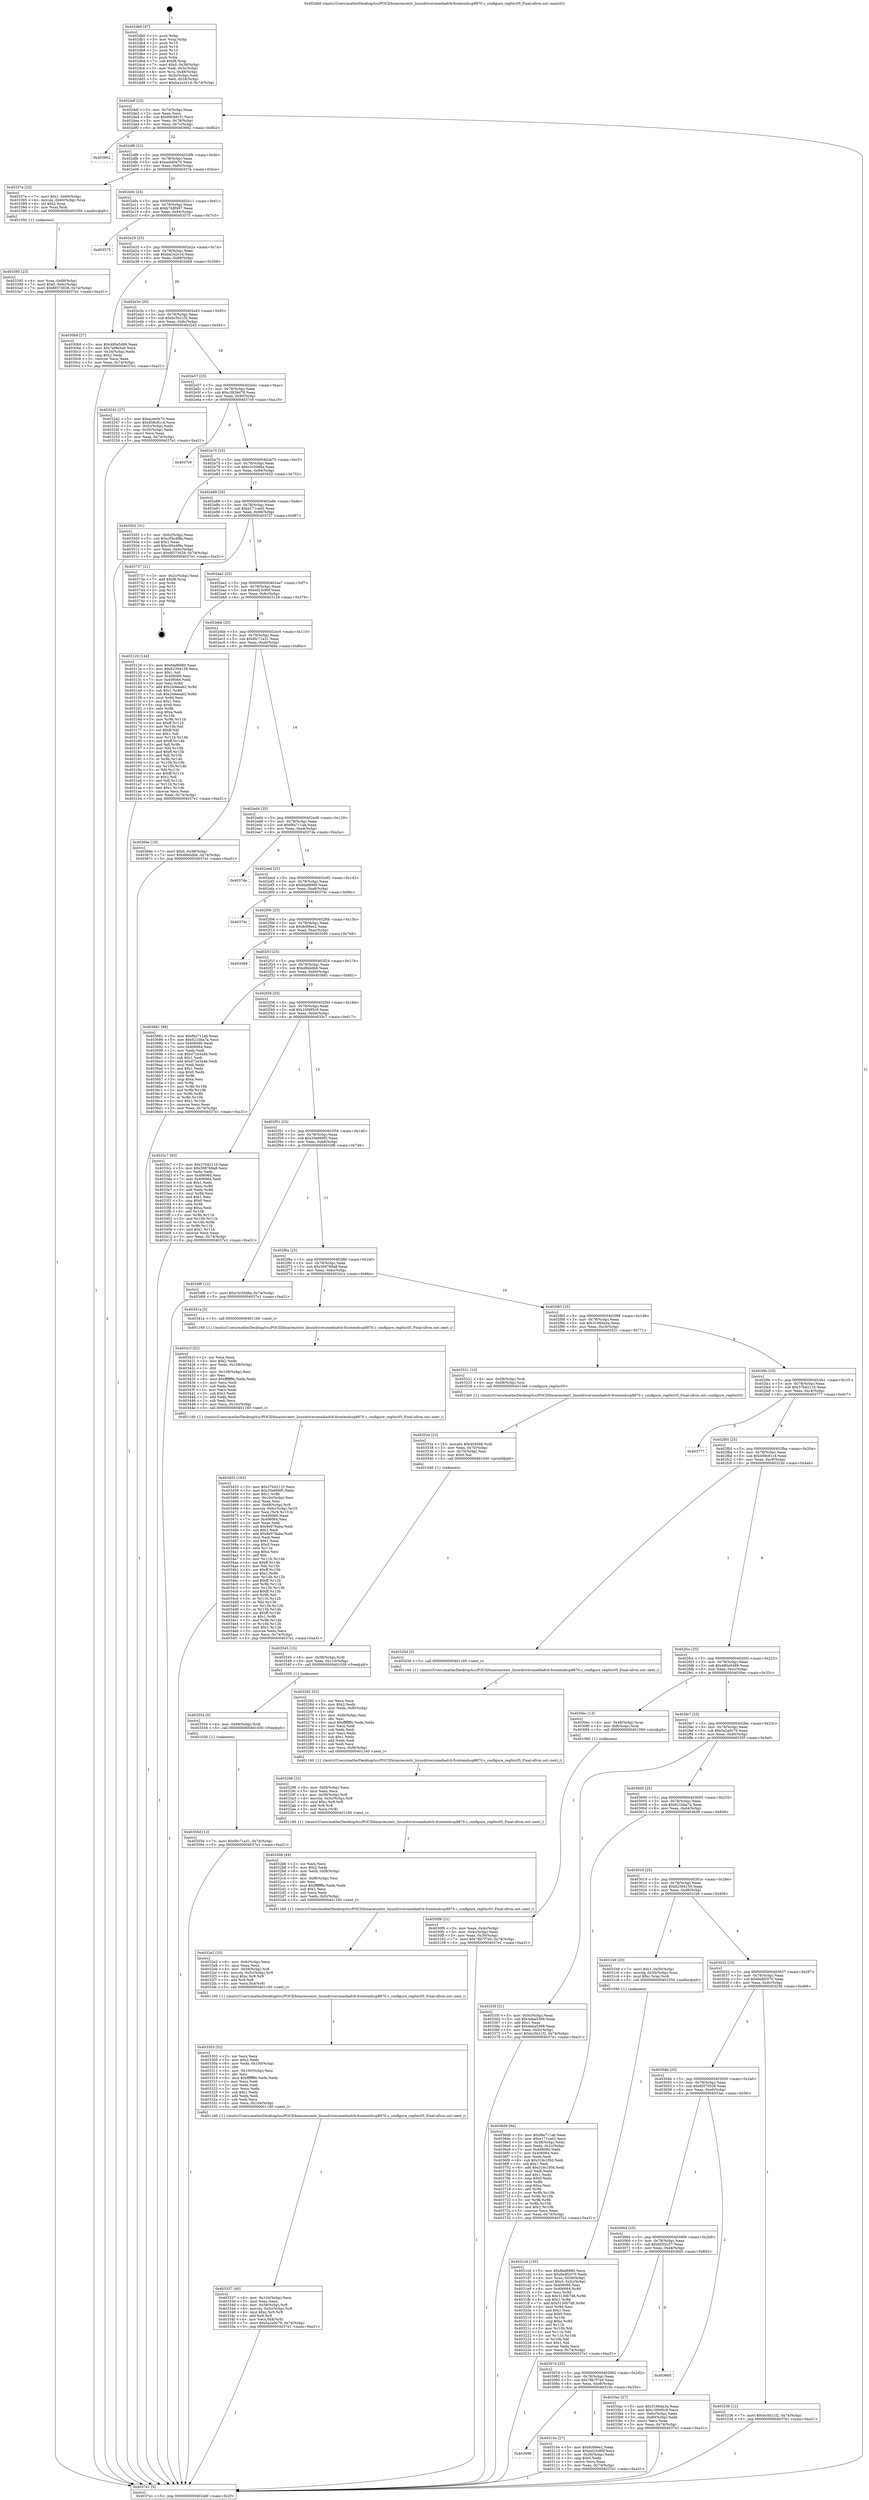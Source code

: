 digraph "0x402db0" {
  label = "0x402db0 (/mnt/c/Users/mathe/Desktop/tcc/POCII/binaries/extr_linuxdriversmediadvb-frontendssp8870.c_configure_reg0xc05_Final-ollvm.out::main(0))"
  labelloc = "t"
  node[shape=record]

  Entry [label="",width=0.3,height=0.3,shape=circle,fillcolor=black,style=filled]
  "0x402ddf" [label="{
     0x402ddf [23]\l
     | [instrs]\l
     &nbsp;&nbsp;0x402ddf \<+3\>: mov -0x74(%rbp),%eax\l
     &nbsp;&nbsp;0x402de2 \<+2\>: mov %eax,%ecx\l
     &nbsp;&nbsp;0x402de4 \<+6\>: sub $0x860481f1,%ecx\l
     &nbsp;&nbsp;0x402dea \<+3\>: mov %eax,-0x78(%rbp)\l
     &nbsp;&nbsp;0x402ded \<+3\>: mov %ecx,-0x7c(%rbp)\l
     &nbsp;&nbsp;0x402df0 \<+6\>: je 0000000000403662 \<main+0x8b2\>\l
  }"]
  "0x403662" [label="{
     0x403662\l
  }", style=dashed]
  "0x402df6" [label="{
     0x402df6 [22]\l
     | [instrs]\l
     &nbsp;&nbsp;0x402df6 \<+5\>: jmp 0000000000402dfb \<main+0x4b\>\l
     &nbsp;&nbsp;0x402dfb \<+3\>: mov -0x78(%rbp),%eax\l
     &nbsp;&nbsp;0x402dfe \<+5\>: sub $0xacee0e70,%eax\l
     &nbsp;&nbsp;0x402e03 \<+3\>: mov %eax,-0x80(%rbp)\l
     &nbsp;&nbsp;0x402e06 \<+6\>: je 000000000040337e \<main+0x5ce\>\l
  }"]
  Exit [label="",width=0.3,height=0.3,shape=circle,fillcolor=black,style=filled,peripheries=2]
  "0x40337e" [label="{
     0x40337e [23]\l
     | [instrs]\l
     &nbsp;&nbsp;0x40337e \<+7\>: movl $0x1,-0x60(%rbp)\l
     &nbsp;&nbsp;0x403385 \<+4\>: movslq -0x60(%rbp),%rax\l
     &nbsp;&nbsp;0x403389 \<+4\>: shl $0x2,%rax\l
     &nbsp;&nbsp;0x40338d \<+3\>: mov %rax,%rdi\l
     &nbsp;&nbsp;0x403390 \<+5\>: call 0000000000401050 \<malloc@plt\>\l
     | [calls]\l
     &nbsp;&nbsp;0x401050 \{1\} (unknown)\l
  }"]
  "0x402e0c" [label="{
     0x402e0c [25]\l
     | [instrs]\l
     &nbsp;&nbsp;0x402e0c \<+5\>: jmp 0000000000402e11 \<main+0x61\>\l
     &nbsp;&nbsp;0x402e11 \<+3\>: mov -0x78(%rbp),%eax\l
     &nbsp;&nbsp;0x402e14 \<+5\>: sub $0xb748f497,%eax\l
     &nbsp;&nbsp;0x402e19 \<+6\>: mov %eax,-0x84(%rbp)\l
     &nbsp;&nbsp;0x402e1f \<+6\>: je 0000000000403575 \<main+0x7c5\>\l
  }"]
  "0x40355d" [label="{
     0x40355d [12]\l
     | [instrs]\l
     &nbsp;&nbsp;0x40355d \<+7\>: movl $0xf0c71a31,-0x74(%rbp)\l
     &nbsp;&nbsp;0x403564 \<+5\>: jmp 00000000004037e1 \<main+0xa31\>\l
  }"]
  "0x403575" [label="{
     0x403575\l
  }", style=dashed]
  "0x402e25" [label="{
     0x402e25 [25]\l
     | [instrs]\l
     &nbsp;&nbsp;0x402e25 \<+5\>: jmp 0000000000402e2a \<main+0x7a\>\l
     &nbsp;&nbsp;0x402e2a \<+3\>: mov -0x78(%rbp),%eax\l
     &nbsp;&nbsp;0x402e2d \<+5\>: sub $0xba1e2e1d,%eax\l
     &nbsp;&nbsp;0x402e32 \<+6\>: mov %eax,-0x88(%rbp)\l
     &nbsp;&nbsp;0x402e38 \<+6\>: je 00000000004030b9 \<main+0x309\>\l
  }"]
  "0x403554" [label="{
     0x403554 [9]\l
     | [instrs]\l
     &nbsp;&nbsp;0x403554 \<+4\>: mov -0x68(%rbp),%rdi\l
     &nbsp;&nbsp;0x403558 \<+5\>: call 0000000000401030 \<free@plt\>\l
     | [calls]\l
     &nbsp;&nbsp;0x401030 \{1\} (unknown)\l
  }"]
  "0x4030b9" [label="{
     0x4030b9 [27]\l
     | [instrs]\l
     &nbsp;&nbsp;0x4030b9 \<+5\>: mov $0x480a5489,%eax\l
     &nbsp;&nbsp;0x4030be \<+5\>: mov $0x7af9e5a0,%ecx\l
     &nbsp;&nbsp;0x4030c3 \<+3\>: mov -0x34(%rbp),%edx\l
     &nbsp;&nbsp;0x4030c6 \<+3\>: cmp $0x2,%edx\l
     &nbsp;&nbsp;0x4030c9 \<+3\>: cmovne %ecx,%eax\l
     &nbsp;&nbsp;0x4030cc \<+3\>: mov %eax,-0x74(%rbp)\l
     &nbsp;&nbsp;0x4030cf \<+5\>: jmp 00000000004037e1 \<main+0xa31\>\l
  }"]
  "0x402e3e" [label="{
     0x402e3e [25]\l
     | [instrs]\l
     &nbsp;&nbsp;0x402e3e \<+5\>: jmp 0000000000402e43 \<main+0x93\>\l
     &nbsp;&nbsp;0x402e43 \<+3\>: mov -0x78(%rbp),%eax\l
     &nbsp;&nbsp;0x402e46 \<+5\>: sub $0xbc5b21f2,%eax\l
     &nbsp;&nbsp;0x402e4b \<+6\>: mov %eax,-0x8c(%rbp)\l
     &nbsp;&nbsp;0x402e51 \<+6\>: je 0000000000403242 \<main+0x492\>\l
  }"]
  "0x4037e1" [label="{
     0x4037e1 [5]\l
     | [instrs]\l
     &nbsp;&nbsp;0x4037e1 \<+5\>: jmp 0000000000402ddf \<main+0x2f\>\l
  }"]
  "0x402db0" [label="{
     0x402db0 [47]\l
     | [instrs]\l
     &nbsp;&nbsp;0x402db0 \<+1\>: push %rbp\l
     &nbsp;&nbsp;0x402db1 \<+3\>: mov %rsp,%rbp\l
     &nbsp;&nbsp;0x402db4 \<+2\>: push %r15\l
     &nbsp;&nbsp;0x402db6 \<+2\>: push %r14\l
     &nbsp;&nbsp;0x402db8 \<+2\>: push %r13\l
     &nbsp;&nbsp;0x402dba \<+2\>: push %r12\l
     &nbsp;&nbsp;0x402dbc \<+1\>: push %rbx\l
     &nbsp;&nbsp;0x402dbd \<+7\>: sub $0xf8,%rsp\l
     &nbsp;&nbsp;0x402dc4 \<+7\>: movl $0x0,-0x38(%rbp)\l
     &nbsp;&nbsp;0x402dcb \<+3\>: mov %edi,-0x3c(%rbp)\l
     &nbsp;&nbsp;0x402dce \<+4\>: mov %rsi,-0x48(%rbp)\l
     &nbsp;&nbsp;0x402dd2 \<+3\>: mov -0x3c(%rbp),%edi\l
     &nbsp;&nbsp;0x402dd5 \<+3\>: mov %edi,-0x34(%rbp)\l
     &nbsp;&nbsp;0x402dd8 \<+7\>: movl $0xba1e2e1d,-0x74(%rbp)\l
  }"]
  "0x403545" [label="{
     0x403545 [15]\l
     | [instrs]\l
     &nbsp;&nbsp;0x403545 \<+4\>: mov -0x58(%rbp),%rdi\l
     &nbsp;&nbsp;0x403549 \<+6\>: mov %eax,-0x110(%rbp)\l
     &nbsp;&nbsp;0x40354f \<+5\>: call 0000000000401030 \<free@plt\>\l
     | [calls]\l
     &nbsp;&nbsp;0x401030 \{1\} (unknown)\l
  }"]
  "0x403242" [label="{
     0x403242 [27]\l
     | [instrs]\l
     &nbsp;&nbsp;0x403242 \<+5\>: mov $0xacee0e70,%eax\l
     &nbsp;&nbsp;0x403247 \<+5\>: mov $0x458c81c4,%ecx\l
     &nbsp;&nbsp;0x40324c \<+3\>: mov -0x5c(%rbp),%edx\l
     &nbsp;&nbsp;0x40324f \<+3\>: cmp -0x50(%rbp),%edx\l
     &nbsp;&nbsp;0x403252 \<+3\>: cmovl %ecx,%eax\l
     &nbsp;&nbsp;0x403255 \<+3\>: mov %eax,-0x74(%rbp)\l
     &nbsp;&nbsp;0x403258 \<+5\>: jmp 00000000004037e1 \<main+0xa31\>\l
  }"]
  "0x402e57" [label="{
     0x402e57 [25]\l
     | [instrs]\l
     &nbsp;&nbsp;0x402e57 \<+5\>: jmp 0000000000402e5c \<main+0xac\>\l
     &nbsp;&nbsp;0x402e5c \<+3\>: mov -0x78(%rbp),%eax\l
     &nbsp;&nbsp;0x402e5f \<+5\>: sub $0xc383bd78,%eax\l
     &nbsp;&nbsp;0x402e64 \<+6\>: mov %eax,-0x90(%rbp)\l
     &nbsp;&nbsp;0x402e6a \<+6\>: je 00000000004037c9 \<main+0xa19\>\l
  }"]
  "0x40352e" [label="{
     0x40352e [23]\l
     | [instrs]\l
     &nbsp;&nbsp;0x40352e \<+10\>: movabs $0x4040b6,%rdi\l
     &nbsp;&nbsp;0x403538 \<+3\>: mov %eax,-0x70(%rbp)\l
     &nbsp;&nbsp;0x40353b \<+3\>: mov -0x70(%rbp),%esi\l
     &nbsp;&nbsp;0x40353e \<+2\>: mov $0x0,%al\l
     &nbsp;&nbsp;0x403540 \<+5\>: call 0000000000401040 \<printf@plt\>\l
     | [calls]\l
     &nbsp;&nbsp;0x401040 \{1\} (unknown)\l
  }"]
  "0x4037c9" [label="{
     0x4037c9\l
  }", style=dashed]
  "0x402e70" [label="{
     0x402e70 [25]\l
     | [instrs]\l
     &nbsp;&nbsp;0x402e70 \<+5\>: jmp 0000000000402e75 \<main+0xc5\>\l
     &nbsp;&nbsp;0x402e75 \<+3\>: mov -0x78(%rbp),%eax\l
     &nbsp;&nbsp;0x402e78 \<+5\>: sub $0xc3c50d8a,%eax\l
     &nbsp;&nbsp;0x402e7d \<+6\>: mov %eax,-0x94(%rbp)\l
     &nbsp;&nbsp;0x402e83 \<+6\>: je 0000000000403502 \<main+0x752\>\l
  }"]
  "0x403453" [label="{
     0x403453 [163]\l
     | [instrs]\l
     &nbsp;&nbsp;0x403453 \<+5\>: mov $0x37b42110,%ecx\l
     &nbsp;&nbsp;0x403458 \<+5\>: mov $0x20e866f5,%edx\l
     &nbsp;&nbsp;0x40345d \<+3\>: mov $0x1,%r8b\l
     &nbsp;&nbsp;0x403460 \<+6\>: mov -0x10c(%rbp),%esi\l
     &nbsp;&nbsp;0x403466 \<+3\>: imul %eax,%esi\l
     &nbsp;&nbsp;0x403469 \<+4\>: mov -0x68(%rbp),%r9\l
     &nbsp;&nbsp;0x40346d \<+4\>: movslq -0x6c(%rbp),%r10\l
     &nbsp;&nbsp;0x403471 \<+4\>: mov %esi,(%r9,%r10,4)\l
     &nbsp;&nbsp;0x403475 \<+7\>: mov 0x406060,%eax\l
     &nbsp;&nbsp;0x40347c \<+7\>: mov 0x406064,%esi\l
     &nbsp;&nbsp;0x403483 \<+2\>: mov %eax,%edi\l
     &nbsp;&nbsp;0x403485 \<+6\>: sub $0x8e978aba,%edi\l
     &nbsp;&nbsp;0x40348b \<+3\>: sub $0x1,%edi\l
     &nbsp;&nbsp;0x40348e \<+6\>: add $0x8e978aba,%edi\l
     &nbsp;&nbsp;0x403494 \<+3\>: imul %edi,%eax\l
     &nbsp;&nbsp;0x403497 \<+3\>: and $0x1,%eax\l
     &nbsp;&nbsp;0x40349a \<+3\>: cmp $0x0,%eax\l
     &nbsp;&nbsp;0x40349d \<+4\>: sete %r11b\l
     &nbsp;&nbsp;0x4034a1 \<+3\>: cmp $0xa,%esi\l
     &nbsp;&nbsp;0x4034a4 \<+3\>: setl %bl\l
     &nbsp;&nbsp;0x4034a7 \<+3\>: mov %r11b,%r14b\l
     &nbsp;&nbsp;0x4034aa \<+4\>: xor $0xff,%r14b\l
     &nbsp;&nbsp;0x4034ae \<+3\>: mov %bl,%r15b\l
     &nbsp;&nbsp;0x4034b1 \<+4\>: xor $0xff,%r15b\l
     &nbsp;&nbsp;0x4034b5 \<+4\>: xor $0x1,%r8b\l
     &nbsp;&nbsp;0x4034b9 \<+3\>: mov %r14b,%r12b\l
     &nbsp;&nbsp;0x4034bc \<+4\>: and $0xff,%r12b\l
     &nbsp;&nbsp;0x4034c0 \<+3\>: and %r8b,%r11b\l
     &nbsp;&nbsp;0x4034c3 \<+3\>: mov %r15b,%r13b\l
     &nbsp;&nbsp;0x4034c6 \<+4\>: and $0xff,%r13b\l
     &nbsp;&nbsp;0x4034ca \<+3\>: and %r8b,%bl\l
     &nbsp;&nbsp;0x4034cd \<+3\>: or %r11b,%r12b\l
     &nbsp;&nbsp;0x4034d0 \<+3\>: or %bl,%r13b\l
     &nbsp;&nbsp;0x4034d3 \<+3\>: xor %r13b,%r12b\l
     &nbsp;&nbsp;0x4034d6 \<+3\>: or %r15b,%r14b\l
     &nbsp;&nbsp;0x4034d9 \<+4\>: xor $0xff,%r14b\l
     &nbsp;&nbsp;0x4034dd \<+4\>: or $0x1,%r8b\l
     &nbsp;&nbsp;0x4034e1 \<+3\>: and %r8b,%r14b\l
     &nbsp;&nbsp;0x4034e4 \<+3\>: or %r14b,%r12b\l
     &nbsp;&nbsp;0x4034e7 \<+4\>: test $0x1,%r12b\l
     &nbsp;&nbsp;0x4034eb \<+3\>: cmovne %edx,%ecx\l
     &nbsp;&nbsp;0x4034ee \<+3\>: mov %ecx,-0x74(%rbp)\l
     &nbsp;&nbsp;0x4034f1 \<+5\>: jmp 00000000004037e1 \<main+0xa31\>\l
  }"]
  "0x403502" [label="{
     0x403502 [31]\l
     | [instrs]\l
     &nbsp;&nbsp;0x403502 \<+3\>: mov -0x6c(%rbp),%eax\l
     &nbsp;&nbsp;0x403505 \<+5\>: sub $0xc95e4f8a,%eax\l
     &nbsp;&nbsp;0x40350a \<+3\>: add $0x1,%eax\l
     &nbsp;&nbsp;0x40350d \<+5\>: add $0xc95e4f8a,%eax\l
     &nbsp;&nbsp;0x403512 \<+3\>: mov %eax,-0x6c(%rbp)\l
     &nbsp;&nbsp;0x403515 \<+7\>: movl $0x6f373028,-0x74(%rbp)\l
     &nbsp;&nbsp;0x40351c \<+5\>: jmp 00000000004037e1 \<main+0xa31\>\l
  }"]
  "0x402e89" [label="{
     0x402e89 [25]\l
     | [instrs]\l
     &nbsp;&nbsp;0x402e89 \<+5\>: jmp 0000000000402e8e \<main+0xde\>\l
     &nbsp;&nbsp;0x402e8e \<+3\>: mov -0x78(%rbp),%eax\l
     &nbsp;&nbsp;0x402e91 \<+5\>: sub $0xe171cad2,%eax\l
     &nbsp;&nbsp;0x402e96 \<+6\>: mov %eax,-0x98(%rbp)\l
     &nbsp;&nbsp;0x402e9c \<+6\>: je 0000000000403737 \<main+0x987\>\l
  }"]
  "0x40341f" [label="{
     0x40341f [52]\l
     | [instrs]\l
     &nbsp;&nbsp;0x40341f \<+2\>: xor %ecx,%ecx\l
     &nbsp;&nbsp;0x403421 \<+5\>: mov $0x2,%edx\l
     &nbsp;&nbsp;0x403426 \<+6\>: mov %edx,-0x108(%rbp)\l
     &nbsp;&nbsp;0x40342c \<+1\>: cltd\l
     &nbsp;&nbsp;0x40342d \<+6\>: mov -0x108(%rbp),%esi\l
     &nbsp;&nbsp;0x403433 \<+2\>: idiv %esi\l
     &nbsp;&nbsp;0x403435 \<+6\>: imul $0xfffffffe,%edx,%edx\l
     &nbsp;&nbsp;0x40343b \<+2\>: mov %ecx,%edi\l
     &nbsp;&nbsp;0x40343d \<+2\>: sub %edx,%edi\l
     &nbsp;&nbsp;0x40343f \<+2\>: mov %ecx,%edx\l
     &nbsp;&nbsp;0x403441 \<+3\>: sub $0x1,%edx\l
     &nbsp;&nbsp;0x403444 \<+2\>: add %edx,%edi\l
     &nbsp;&nbsp;0x403446 \<+2\>: sub %edi,%ecx\l
     &nbsp;&nbsp;0x403448 \<+6\>: mov %ecx,-0x10c(%rbp)\l
     &nbsp;&nbsp;0x40344e \<+5\>: call 0000000000401160 \<next_i\>\l
     | [calls]\l
     &nbsp;&nbsp;0x401160 \{1\} (/mnt/c/Users/mathe/Desktop/tcc/POCII/binaries/extr_linuxdriversmediadvb-frontendssp8870.c_configure_reg0xc05_Final-ollvm.out::next_i)\l
  }"]
  "0x403737" [label="{
     0x403737 [21]\l
     | [instrs]\l
     &nbsp;&nbsp;0x403737 \<+3\>: mov -0x2c(%rbp),%eax\l
     &nbsp;&nbsp;0x40373a \<+7\>: add $0xf8,%rsp\l
     &nbsp;&nbsp;0x403741 \<+1\>: pop %rbx\l
     &nbsp;&nbsp;0x403742 \<+2\>: pop %r12\l
     &nbsp;&nbsp;0x403744 \<+2\>: pop %r13\l
     &nbsp;&nbsp;0x403746 \<+2\>: pop %r14\l
     &nbsp;&nbsp;0x403748 \<+2\>: pop %r15\l
     &nbsp;&nbsp;0x40374a \<+1\>: pop %rbp\l
     &nbsp;&nbsp;0x40374b \<+1\>: ret\l
  }"]
  "0x402ea2" [label="{
     0x402ea2 [25]\l
     | [instrs]\l
     &nbsp;&nbsp;0x402ea2 \<+5\>: jmp 0000000000402ea7 \<main+0xf7\>\l
     &nbsp;&nbsp;0x402ea7 \<+3\>: mov -0x78(%rbp),%eax\l
     &nbsp;&nbsp;0x402eaa \<+5\>: sub $0xed23c80f,%eax\l
     &nbsp;&nbsp;0x402eaf \<+6\>: mov %eax,-0x9c(%rbp)\l
     &nbsp;&nbsp;0x402eb5 \<+6\>: je 0000000000403129 \<main+0x379\>\l
  }"]
  "0x403395" [label="{
     0x403395 [23]\l
     | [instrs]\l
     &nbsp;&nbsp;0x403395 \<+4\>: mov %rax,-0x68(%rbp)\l
     &nbsp;&nbsp;0x403399 \<+7\>: movl $0x0,-0x6c(%rbp)\l
     &nbsp;&nbsp;0x4033a0 \<+7\>: movl $0x6f373028,-0x74(%rbp)\l
     &nbsp;&nbsp;0x4033a7 \<+5\>: jmp 00000000004037e1 \<main+0xa31\>\l
  }"]
  "0x403129" [label="{
     0x403129 [144]\l
     | [instrs]\l
     &nbsp;&nbsp;0x403129 \<+5\>: mov $0xfdaf6980,%eax\l
     &nbsp;&nbsp;0x40312e \<+5\>: mov $0x62394159,%ecx\l
     &nbsp;&nbsp;0x403133 \<+2\>: mov $0x1,%dl\l
     &nbsp;&nbsp;0x403135 \<+7\>: mov 0x406060,%esi\l
     &nbsp;&nbsp;0x40313c \<+7\>: mov 0x406064,%edi\l
     &nbsp;&nbsp;0x403143 \<+3\>: mov %esi,%r8d\l
     &nbsp;&nbsp;0x403146 \<+7\>: add $0x249eeab2,%r8d\l
     &nbsp;&nbsp;0x40314d \<+4\>: sub $0x1,%r8d\l
     &nbsp;&nbsp;0x403151 \<+7\>: sub $0x249eeab2,%r8d\l
     &nbsp;&nbsp;0x403158 \<+4\>: imul %r8d,%esi\l
     &nbsp;&nbsp;0x40315c \<+3\>: and $0x1,%esi\l
     &nbsp;&nbsp;0x40315f \<+3\>: cmp $0x0,%esi\l
     &nbsp;&nbsp;0x403162 \<+4\>: sete %r9b\l
     &nbsp;&nbsp;0x403166 \<+3\>: cmp $0xa,%edi\l
     &nbsp;&nbsp;0x403169 \<+4\>: setl %r10b\l
     &nbsp;&nbsp;0x40316d \<+3\>: mov %r9b,%r11b\l
     &nbsp;&nbsp;0x403170 \<+4\>: xor $0xff,%r11b\l
     &nbsp;&nbsp;0x403174 \<+3\>: mov %r10b,%bl\l
     &nbsp;&nbsp;0x403177 \<+3\>: xor $0xff,%bl\l
     &nbsp;&nbsp;0x40317a \<+3\>: xor $0x1,%dl\l
     &nbsp;&nbsp;0x40317d \<+3\>: mov %r11b,%r14b\l
     &nbsp;&nbsp;0x403180 \<+4\>: and $0xff,%r14b\l
     &nbsp;&nbsp;0x403184 \<+3\>: and %dl,%r9b\l
     &nbsp;&nbsp;0x403187 \<+3\>: mov %bl,%r15b\l
     &nbsp;&nbsp;0x40318a \<+4\>: and $0xff,%r15b\l
     &nbsp;&nbsp;0x40318e \<+3\>: and %dl,%r10b\l
     &nbsp;&nbsp;0x403191 \<+3\>: or %r9b,%r14b\l
     &nbsp;&nbsp;0x403194 \<+3\>: or %r10b,%r15b\l
     &nbsp;&nbsp;0x403197 \<+3\>: xor %r15b,%r14b\l
     &nbsp;&nbsp;0x40319a \<+3\>: or %bl,%r11b\l
     &nbsp;&nbsp;0x40319d \<+4\>: xor $0xff,%r11b\l
     &nbsp;&nbsp;0x4031a1 \<+3\>: or $0x1,%dl\l
     &nbsp;&nbsp;0x4031a4 \<+3\>: and %dl,%r11b\l
     &nbsp;&nbsp;0x4031a7 \<+3\>: or %r11b,%r14b\l
     &nbsp;&nbsp;0x4031aa \<+4\>: test $0x1,%r14b\l
     &nbsp;&nbsp;0x4031ae \<+3\>: cmovne %ecx,%eax\l
     &nbsp;&nbsp;0x4031b1 \<+3\>: mov %eax,-0x74(%rbp)\l
     &nbsp;&nbsp;0x4031b4 \<+5\>: jmp 00000000004037e1 \<main+0xa31\>\l
  }"]
  "0x402ebb" [label="{
     0x402ebb [25]\l
     | [instrs]\l
     &nbsp;&nbsp;0x402ebb \<+5\>: jmp 0000000000402ec0 \<main+0x110\>\l
     &nbsp;&nbsp;0x402ec0 \<+3\>: mov -0x78(%rbp),%eax\l
     &nbsp;&nbsp;0x402ec3 \<+5\>: sub $0xf0c71a31,%eax\l
     &nbsp;&nbsp;0x402ec8 \<+6\>: mov %eax,-0xa0(%rbp)\l
     &nbsp;&nbsp;0x402ece \<+6\>: je 000000000040366e \<main+0x8be\>\l
  }"]
  "0x403337" [label="{
     0x403337 [40]\l
     | [instrs]\l
     &nbsp;&nbsp;0x403337 \<+6\>: mov -0x104(%rbp),%ecx\l
     &nbsp;&nbsp;0x40333d \<+3\>: imul %eax,%ecx\l
     &nbsp;&nbsp;0x403340 \<+4\>: mov -0x58(%rbp),%r8\l
     &nbsp;&nbsp;0x403344 \<+4\>: movslq -0x5c(%rbp),%r9\l
     &nbsp;&nbsp;0x403348 \<+4\>: imul $0xc,%r9,%r9\l
     &nbsp;&nbsp;0x40334c \<+3\>: add %r9,%r8\l
     &nbsp;&nbsp;0x40334f \<+4\>: mov %ecx,0x8(%r8)\l
     &nbsp;&nbsp;0x403353 \<+7\>: movl $0x5a2a9c79,-0x74(%rbp)\l
     &nbsp;&nbsp;0x40335a \<+5\>: jmp 00000000004037e1 \<main+0xa31\>\l
  }"]
  "0x40366e" [label="{
     0x40366e [19]\l
     | [instrs]\l
     &nbsp;&nbsp;0x40366e \<+7\>: movl $0x0,-0x38(%rbp)\l
     &nbsp;&nbsp;0x403675 \<+7\>: movl $0xd8bbdb6,-0x74(%rbp)\l
     &nbsp;&nbsp;0x40367c \<+5\>: jmp 00000000004037e1 \<main+0xa31\>\l
  }"]
  "0x402ed4" [label="{
     0x402ed4 [25]\l
     | [instrs]\l
     &nbsp;&nbsp;0x402ed4 \<+5\>: jmp 0000000000402ed9 \<main+0x129\>\l
     &nbsp;&nbsp;0x402ed9 \<+3\>: mov -0x78(%rbp),%eax\l
     &nbsp;&nbsp;0x402edc \<+5\>: sub $0xf6a711ab,%eax\l
     &nbsp;&nbsp;0x402ee1 \<+6\>: mov %eax,-0xa4(%rbp)\l
     &nbsp;&nbsp;0x402ee7 \<+6\>: je 00000000004037da \<main+0xa2a\>\l
  }"]
  "0x403303" [label="{
     0x403303 [52]\l
     | [instrs]\l
     &nbsp;&nbsp;0x403303 \<+2\>: xor %ecx,%ecx\l
     &nbsp;&nbsp;0x403305 \<+5\>: mov $0x2,%edx\l
     &nbsp;&nbsp;0x40330a \<+6\>: mov %edx,-0x100(%rbp)\l
     &nbsp;&nbsp;0x403310 \<+1\>: cltd\l
     &nbsp;&nbsp;0x403311 \<+6\>: mov -0x100(%rbp),%esi\l
     &nbsp;&nbsp;0x403317 \<+2\>: idiv %esi\l
     &nbsp;&nbsp;0x403319 \<+6\>: imul $0xfffffffe,%edx,%edx\l
     &nbsp;&nbsp;0x40331f \<+2\>: mov %ecx,%edi\l
     &nbsp;&nbsp;0x403321 \<+2\>: sub %edx,%edi\l
     &nbsp;&nbsp;0x403323 \<+2\>: mov %ecx,%edx\l
     &nbsp;&nbsp;0x403325 \<+3\>: sub $0x1,%edx\l
     &nbsp;&nbsp;0x403328 \<+2\>: add %edx,%edi\l
     &nbsp;&nbsp;0x40332a \<+2\>: sub %edi,%ecx\l
     &nbsp;&nbsp;0x40332c \<+6\>: mov %ecx,-0x104(%rbp)\l
     &nbsp;&nbsp;0x403332 \<+5\>: call 0000000000401160 \<next_i\>\l
     | [calls]\l
     &nbsp;&nbsp;0x401160 \{1\} (/mnt/c/Users/mathe/Desktop/tcc/POCII/binaries/extr_linuxdriversmediadvb-frontendssp8870.c_configure_reg0xc05_Final-ollvm.out::next_i)\l
  }"]
  "0x4037da" [label="{
     0x4037da\l
  }", style=dashed]
  "0x402eed" [label="{
     0x402eed [25]\l
     | [instrs]\l
     &nbsp;&nbsp;0x402eed \<+5\>: jmp 0000000000402ef2 \<main+0x142\>\l
     &nbsp;&nbsp;0x402ef2 \<+3\>: mov -0x78(%rbp),%eax\l
     &nbsp;&nbsp;0x402ef5 \<+5\>: sub $0xfdaf6980,%eax\l
     &nbsp;&nbsp;0x402efa \<+6\>: mov %eax,-0xa8(%rbp)\l
     &nbsp;&nbsp;0x402f00 \<+6\>: je 000000000040374c \<main+0x99c\>\l
  }"]
  "0x4032e2" [label="{
     0x4032e2 [33]\l
     | [instrs]\l
     &nbsp;&nbsp;0x4032e2 \<+6\>: mov -0xfc(%rbp),%ecx\l
     &nbsp;&nbsp;0x4032e8 \<+3\>: imul %eax,%ecx\l
     &nbsp;&nbsp;0x4032eb \<+4\>: mov -0x58(%rbp),%r8\l
     &nbsp;&nbsp;0x4032ef \<+4\>: movslq -0x5c(%rbp),%r9\l
     &nbsp;&nbsp;0x4032f3 \<+4\>: imul $0xc,%r9,%r9\l
     &nbsp;&nbsp;0x4032f7 \<+3\>: add %r9,%r8\l
     &nbsp;&nbsp;0x4032fa \<+4\>: mov %ecx,0x4(%r8)\l
     &nbsp;&nbsp;0x4032fe \<+5\>: call 0000000000401160 \<next_i\>\l
     | [calls]\l
     &nbsp;&nbsp;0x401160 \{1\} (/mnt/c/Users/mathe/Desktop/tcc/POCII/binaries/extr_linuxdriversmediadvb-frontendssp8870.c_configure_reg0xc05_Final-ollvm.out::next_i)\l
  }"]
  "0x40374c" [label="{
     0x40374c\l
  }", style=dashed]
  "0x402f06" [label="{
     0x402f06 [25]\l
     | [instrs]\l
     &nbsp;&nbsp;0x402f06 \<+5\>: jmp 0000000000402f0b \<main+0x15b\>\l
     &nbsp;&nbsp;0x402f0b \<+3\>: mov -0x78(%rbp),%eax\l
     &nbsp;&nbsp;0x402f0e \<+5\>: sub $0x8c69ee2,%eax\l
     &nbsp;&nbsp;0x402f13 \<+6\>: mov %eax,-0xac(%rbp)\l
     &nbsp;&nbsp;0x402f19 \<+6\>: je 0000000000403569 \<main+0x7b9\>\l
  }"]
  "0x4032b6" [label="{
     0x4032b6 [44]\l
     | [instrs]\l
     &nbsp;&nbsp;0x4032b6 \<+2\>: xor %ecx,%ecx\l
     &nbsp;&nbsp;0x4032b8 \<+5\>: mov $0x2,%edx\l
     &nbsp;&nbsp;0x4032bd \<+6\>: mov %edx,-0xf8(%rbp)\l
     &nbsp;&nbsp;0x4032c3 \<+1\>: cltd\l
     &nbsp;&nbsp;0x4032c4 \<+6\>: mov -0xf8(%rbp),%esi\l
     &nbsp;&nbsp;0x4032ca \<+2\>: idiv %esi\l
     &nbsp;&nbsp;0x4032cc \<+6\>: imul $0xfffffffe,%edx,%edx\l
     &nbsp;&nbsp;0x4032d2 \<+3\>: sub $0x1,%ecx\l
     &nbsp;&nbsp;0x4032d5 \<+2\>: sub %ecx,%edx\l
     &nbsp;&nbsp;0x4032d7 \<+6\>: mov %edx,-0xfc(%rbp)\l
     &nbsp;&nbsp;0x4032dd \<+5\>: call 0000000000401160 \<next_i\>\l
     | [calls]\l
     &nbsp;&nbsp;0x401160 \{1\} (/mnt/c/Users/mathe/Desktop/tcc/POCII/binaries/extr_linuxdriversmediadvb-frontendssp8870.c_configure_reg0xc05_Final-ollvm.out::next_i)\l
  }"]
  "0x403569" [label="{
     0x403569\l
  }", style=dashed]
  "0x402f1f" [label="{
     0x402f1f [25]\l
     | [instrs]\l
     &nbsp;&nbsp;0x402f1f \<+5\>: jmp 0000000000402f24 \<main+0x174\>\l
     &nbsp;&nbsp;0x402f24 \<+3\>: mov -0x78(%rbp),%eax\l
     &nbsp;&nbsp;0x402f27 \<+5\>: sub $0xd8bbdb6,%eax\l
     &nbsp;&nbsp;0x402f2c \<+6\>: mov %eax,-0xb0(%rbp)\l
     &nbsp;&nbsp;0x402f32 \<+6\>: je 0000000000403681 \<main+0x8d1\>\l
  }"]
  "0x403296" [label="{
     0x403296 [32]\l
     | [instrs]\l
     &nbsp;&nbsp;0x403296 \<+6\>: mov -0xf4(%rbp),%ecx\l
     &nbsp;&nbsp;0x40329c \<+3\>: imul %eax,%ecx\l
     &nbsp;&nbsp;0x40329f \<+4\>: mov -0x58(%rbp),%r8\l
     &nbsp;&nbsp;0x4032a3 \<+4\>: movslq -0x5c(%rbp),%r9\l
     &nbsp;&nbsp;0x4032a7 \<+4\>: imul $0xc,%r9,%r9\l
     &nbsp;&nbsp;0x4032ab \<+3\>: add %r9,%r8\l
     &nbsp;&nbsp;0x4032ae \<+3\>: mov %ecx,(%r8)\l
     &nbsp;&nbsp;0x4032b1 \<+5\>: call 0000000000401160 \<next_i\>\l
     | [calls]\l
     &nbsp;&nbsp;0x401160 \{1\} (/mnt/c/Users/mathe/Desktop/tcc/POCII/binaries/extr_linuxdriversmediadvb-frontendssp8870.c_configure_reg0xc05_Final-ollvm.out::next_i)\l
  }"]
  "0x403681" [label="{
     0x403681 [88]\l
     | [instrs]\l
     &nbsp;&nbsp;0x403681 \<+5\>: mov $0xf6a711ab,%eax\l
     &nbsp;&nbsp;0x403686 \<+5\>: mov $0x621bba7a,%ecx\l
     &nbsp;&nbsp;0x40368b \<+7\>: mov 0x406060,%edx\l
     &nbsp;&nbsp;0x403692 \<+7\>: mov 0x406064,%esi\l
     &nbsp;&nbsp;0x403699 \<+2\>: mov %edx,%edi\l
     &nbsp;&nbsp;0x40369b \<+6\>: sub $0xd72e3a4b,%edi\l
     &nbsp;&nbsp;0x4036a1 \<+3\>: sub $0x1,%edi\l
     &nbsp;&nbsp;0x4036a4 \<+6\>: add $0xd72e3a4b,%edi\l
     &nbsp;&nbsp;0x4036aa \<+3\>: imul %edi,%edx\l
     &nbsp;&nbsp;0x4036ad \<+3\>: and $0x1,%edx\l
     &nbsp;&nbsp;0x4036b0 \<+3\>: cmp $0x0,%edx\l
     &nbsp;&nbsp;0x4036b3 \<+4\>: sete %r8b\l
     &nbsp;&nbsp;0x4036b7 \<+3\>: cmp $0xa,%esi\l
     &nbsp;&nbsp;0x4036ba \<+4\>: setl %r9b\l
     &nbsp;&nbsp;0x4036be \<+3\>: mov %r8b,%r10b\l
     &nbsp;&nbsp;0x4036c1 \<+3\>: and %r9b,%r10b\l
     &nbsp;&nbsp;0x4036c4 \<+3\>: xor %r9b,%r8b\l
     &nbsp;&nbsp;0x4036c7 \<+3\>: or %r8b,%r10b\l
     &nbsp;&nbsp;0x4036ca \<+4\>: test $0x1,%r10b\l
     &nbsp;&nbsp;0x4036ce \<+3\>: cmovne %ecx,%eax\l
     &nbsp;&nbsp;0x4036d1 \<+3\>: mov %eax,-0x74(%rbp)\l
     &nbsp;&nbsp;0x4036d4 \<+5\>: jmp 00000000004037e1 \<main+0xa31\>\l
  }"]
  "0x402f38" [label="{
     0x402f38 [25]\l
     | [instrs]\l
     &nbsp;&nbsp;0x402f38 \<+5\>: jmp 0000000000402f3d \<main+0x18d\>\l
     &nbsp;&nbsp;0x402f3d \<+3\>: mov -0x78(%rbp),%eax\l
     &nbsp;&nbsp;0x402f40 \<+5\>: sub $0x10f495c9,%eax\l
     &nbsp;&nbsp;0x402f45 \<+6\>: mov %eax,-0xb4(%rbp)\l
     &nbsp;&nbsp;0x402f4b \<+6\>: je 00000000004033c7 \<main+0x617\>\l
  }"]
  "0x403262" [label="{
     0x403262 [52]\l
     | [instrs]\l
     &nbsp;&nbsp;0x403262 \<+2\>: xor %ecx,%ecx\l
     &nbsp;&nbsp;0x403264 \<+5\>: mov $0x2,%edx\l
     &nbsp;&nbsp;0x403269 \<+6\>: mov %edx,-0xf0(%rbp)\l
     &nbsp;&nbsp;0x40326f \<+1\>: cltd\l
     &nbsp;&nbsp;0x403270 \<+6\>: mov -0xf0(%rbp),%esi\l
     &nbsp;&nbsp;0x403276 \<+2\>: idiv %esi\l
     &nbsp;&nbsp;0x403278 \<+6\>: imul $0xfffffffe,%edx,%edx\l
     &nbsp;&nbsp;0x40327e \<+2\>: mov %ecx,%edi\l
     &nbsp;&nbsp;0x403280 \<+2\>: sub %edx,%edi\l
     &nbsp;&nbsp;0x403282 \<+2\>: mov %ecx,%edx\l
     &nbsp;&nbsp;0x403284 \<+3\>: sub $0x1,%edx\l
     &nbsp;&nbsp;0x403287 \<+2\>: add %edx,%edi\l
     &nbsp;&nbsp;0x403289 \<+2\>: sub %edi,%ecx\l
     &nbsp;&nbsp;0x40328b \<+6\>: mov %ecx,-0xf4(%rbp)\l
     &nbsp;&nbsp;0x403291 \<+5\>: call 0000000000401160 \<next_i\>\l
     | [calls]\l
     &nbsp;&nbsp;0x401160 \{1\} (/mnt/c/Users/mathe/Desktop/tcc/POCII/binaries/extr_linuxdriversmediadvb-frontendssp8870.c_configure_reg0xc05_Final-ollvm.out::next_i)\l
  }"]
  "0x4033c7" [label="{
     0x4033c7 [83]\l
     | [instrs]\l
     &nbsp;&nbsp;0x4033c7 \<+5\>: mov $0x37b42110,%eax\l
     &nbsp;&nbsp;0x4033cc \<+5\>: mov $0x308768a8,%ecx\l
     &nbsp;&nbsp;0x4033d1 \<+2\>: xor %edx,%edx\l
     &nbsp;&nbsp;0x4033d3 \<+7\>: mov 0x406060,%esi\l
     &nbsp;&nbsp;0x4033da \<+7\>: mov 0x406064,%edi\l
     &nbsp;&nbsp;0x4033e1 \<+3\>: sub $0x1,%edx\l
     &nbsp;&nbsp;0x4033e4 \<+3\>: mov %esi,%r8d\l
     &nbsp;&nbsp;0x4033e7 \<+3\>: add %edx,%r8d\l
     &nbsp;&nbsp;0x4033ea \<+4\>: imul %r8d,%esi\l
     &nbsp;&nbsp;0x4033ee \<+3\>: and $0x1,%esi\l
     &nbsp;&nbsp;0x4033f1 \<+3\>: cmp $0x0,%esi\l
     &nbsp;&nbsp;0x4033f4 \<+4\>: sete %r9b\l
     &nbsp;&nbsp;0x4033f8 \<+3\>: cmp $0xa,%edi\l
     &nbsp;&nbsp;0x4033fb \<+4\>: setl %r10b\l
     &nbsp;&nbsp;0x4033ff \<+3\>: mov %r9b,%r11b\l
     &nbsp;&nbsp;0x403402 \<+3\>: and %r10b,%r11b\l
     &nbsp;&nbsp;0x403405 \<+3\>: xor %r10b,%r9b\l
     &nbsp;&nbsp;0x403408 \<+3\>: or %r9b,%r11b\l
     &nbsp;&nbsp;0x40340b \<+4\>: test $0x1,%r11b\l
     &nbsp;&nbsp;0x40340f \<+3\>: cmovne %ecx,%eax\l
     &nbsp;&nbsp;0x403412 \<+3\>: mov %eax,-0x74(%rbp)\l
     &nbsp;&nbsp;0x403415 \<+5\>: jmp 00000000004037e1 \<main+0xa31\>\l
  }"]
  "0x402f51" [label="{
     0x402f51 [25]\l
     | [instrs]\l
     &nbsp;&nbsp;0x402f51 \<+5\>: jmp 0000000000402f56 \<main+0x1a6\>\l
     &nbsp;&nbsp;0x402f56 \<+3\>: mov -0x78(%rbp),%eax\l
     &nbsp;&nbsp;0x402f59 \<+5\>: sub $0x20e866f5,%eax\l
     &nbsp;&nbsp;0x402f5e \<+6\>: mov %eax,-0xb8(%rbp)\l
     &nbsp;&nbsp;0x402f64 \<+6\>: je 00000000004034f6 \<main+0x746\>\l
  }"]
  "0x4031cd" [label="{
     0x4031cd [105]\l
     | [instrs]\l
     &nbsp;&nbsp;0x4031cd \<+5\>: mov $0xfdaf6980,%ecx\l
     &nbsp;&nbsp;0x4031d2 \<+5\>: mov $0x6edf2070,%edx\l
     &nbsp;&nbsp;0x4031d7 \<+4\>: mov %rax,-0x58(%rbp)\l
     &nbsp;&nbsp;0x4031db \<+7\>: movl $0x0,-0x5c(%rbp)\l
     &nbsp;&nbsp;0x4031e2 \<+7\>: mov 0x406060,%esi\l
     &nbsp;&nbsp;0x4031e9 \<+8\>: mov 0x406064,%r8d\l
     &nbsp;&nbsp;0x4031f1 \<+3\>: mov %esi,%r9d\l
     &nbsp;&nbsp;0x4031f4 \<+7\>: sub $0x5130b7d6,%r9d\l
     &nbsp;&nbsp;0x4031fb \<+4\>: sub $0x1,%r9d\l
     &nbsp;&nbsp;0x4031ff \<+7\>: add $0x5130b7d6,%r9d\l
     &nbsp;&nbsp;0x403206 \<+4\>: imul %r9d,%esi\l
     &nbsp;&nbsp;0x40320a \<+3\>: and $0x1,%esi\l
     &nbsp;&nbsp;0x40320d \<+3\>: cmp $0x0,%esi\l
     &nbsp;&nbsp;0x403210 \<+4\>: sete %r10b\l
     &nbsp;&nbsp;0x403214 \<+4\>: cmp $0xa,%r8d\l
     &nbsp;&nbsp;0x403218 \<+4\>: setl %r11b\l
     &nbsp;&nbsp;0x40321c \<+3\>: mov %r10b,%bl\l
     &nbsp;&nbsp;0x40321f \<+3\>: and %r11b,%bl\l
     &nbsp;&nbsp;0x403222 \<+3\>: xor %r11b,%r10b\l
     &nbsp;&nbsp;0x403225 \<+3\>: or %r10b,%bl\l
     &nbsp;&nbsp;0x403228 \<+3\>: test $0x1,%bl\l
     &nbsp;&nbsp;0x40322b \<+3\>: cmovne %edx,%ecx\l
     &nbsp;&nbsp;0x40322e \<+3\>: mov %ecx,-0x74(%rbp)\l
     &nbsp;&nbsp;0x403231 \<+5\>: jmp 00000000004037e1 \<main+0xa31\>\l
  }"]
  "0x4034f6" [label="{
     0x4034f6 [12]\l
     | [instrs]\l
     &nbsp;&nbsp;0x4034f6 \<+7\>: movl $0xc3c50d8a,-0x74(%rbp)\l
     &nbsp;&nbsp;0x4034fd \<+5\>: jmp 00000000004037e1 \<main+0xa31\>\l
  }"]
  "0x402f6a" [label="{
     0x402f6a [25]\l
     | [instrs]\l
     &nbsp;&nbsp;0x402f6a \<+5\>: jmp 0000000000402f6f \<main+0x1bf\>\l
     &nbsp;&nbsp;0x402f6f \<+3\>: mov -0x78(%rbp),%eax\l
     &nbsp;&nbsp;0x402f72 \<+5\>: sub $0x308768a8,%eax\l
     &nbsp;&nbsp;0x402f77 \<+6\>: mov %eax,-0xbc(%rbp)\l
     &nbsp;&nbsp;0x402f7d \<+6\>: je 000000000040341a \<main+0x66a\>\l
  }"]
  "0x403096" [label="{
     0x403096\l
  }", style=dashed]
  "0x40341a" [label="{
     0x40341a [5]\l
     | [instrs]\l
     &nbsp;&nbsp;0x40341a \<+5\>: call 0000000000401160 \<next_i\>\l
     | [calls]\l
     &nbsp;&nbsp;0x401160 \{1\} (/mnt/c/Users/mathe/Desktop/tcc/POCII/binaries/extr_linuxdriversmediadvb-frontendssp8870.c_configure_reg0xc05_Final-ollvm.out::next_i)\l
  }"]
  "0x402f83" [label="{
     0x402f83 [25]\l
     | [instrs]\l
     &nbsp;&nbsp;0x402f83 \<+5\>: jmp 0000000000402f88 \<main+0x1d8\>\l
     &nbsp;&nbsp;0x402f88 \<+3\>: mov -0x78(%rbp),%eax\l
     &nbsp;&nbsp;0x402f8b \<+5\>: sub $0x3166da3a,%eax\l
     &nbsp;&nbsp;0x402f90 \<+6\>: mov %eax,-0xc0(%rbp)\l
     &nbsp;&nbsp;0x402f96 \<+6\>: je 0000000000403521 \<main+0x771\>\l
  }"]
  "0x40310e" [label="{
     0x40310e [27]\l
     | [instrs]\l
     &nbsp;&nbsp;0x40310e \<+5\>: mov $0x8c69ee2,%eax\l
     &nbsp;&nbsp;0x403113 \<+5\>: mov $0xed23c80f,%ecx\l
     &nbsp;&nbsp;0x403118 \<+3\>: mov -0x30(%rbp),%edx\l
     &nbsp;&nbsp;0x40311b \<+3\>: cmp $0x0,%edx\l
     &nbsp;&nbsp;0x40311e \<+3\>: cmove %ecx,%eax\l
     &nbsp;&nbsp;0x403121 \<+3\>: mov %eax,-0x74(%rbp)\l
     &nbsp;&nbsp;0x403124 \<+5\>: jmp 00000000004037e1 \<main+0xa31\>\l
  }"]
  "0x403521" [label="{
     0x403521 [13]\l
     | [instrs]\l
     &nbsp;&nbsp;0x403521 \<+4\>: mov -0x58(%rbp),%rdi\l
     &nbsp;&nbsp;0x403525 \<+4\>: mov -0x68(%rbp),%rsi\l
     &nbsp;&nbsp;0x403529 \<+5\>: call 00000000004013e0 \<configure_reg0xc05\>\l
     | [calls]\l
     &nbsp;&nbsp;0x4013e0 \{1\} (/mnt/c/Users/mathe/Desktop/tcc/POCII/binaries/extr_linuxdriversmediadvb-frontendssp8870.c_configure_reg0xc05_Final-ollvm.out::configure_reg0xc05)\l
  }"]
  "0x402f9c" [label="{
     0x402f9c [25]\l
     | [instrs]\l
     &nbsp;&nbsp;0x402f9c \<+5\>: jmp 0000000000402fa1 \<main+0x1f1\>\l
     &nbsp;&nbsp;0x402fa1 \<+3\>: mov -0x78(%rbp),%eax\l
     &nbsp;&nbsp;0x402fa4 \<+5\>: sub $0x37b42110,%eax\l
     &nbsp;&nbsp;0x402fa9 \<+6\>: mov %eax,-0xc4(%rbp)\l
     &nbsp;&nbsp;0x402faf \<+6\>: je 0000000000403777 \<main+0x9c7\>\l
  }"]
  "0x40307d" [label="{
     0x40307d [25]\l
     | [instrs]\l
     &nbsp;&nbsp;0x40307d \<+5\>: jmp 0000000000403082 \<main+0x2d2\>\l
     &nbsp;&nbsp;0x403082 \<+3\>: mov -0x78(%rbp),%eax\l
     &nbsp;&nbsp;0x403085 \<+5\>: sub $0x78b7f7e0,%eax\l
     &nbsp;&nbsp;0x40308a \<+6\>: mov %eax,-0xe8(%rbp)\l
     &nbsp;&nbsp;0x403090 \<+6\>: je 000000000040310e \<main+0x35e\>\l
  }"]
  "0x403777" [label="{
     0x403777\l
  }", style=dashed]
  "0x402fb5" [label="{
     0x402fb5 [25]\l
     | [instrs]\l
     &nbsp;&nbsp;0x402fb5 \<+5\>: jmp 0000000000402fba \<main+0x20a\>\l
     &nbsp;&nbsp;0x402fba \<+3\>: mov -0x78(%rbp),%eax\l
     &nbsp;&nbsp;0x402fbd \<+5\>: sub $0x458c81c4,%eax\l
     &nbsp;&nbsp;0x402fc2 \<+6\>: mov %eax,-0xc8(%rbp)\l
     &nbsp;&nbsp;0x402fc8 \<+6\>: je 000000000040325d \<main+0x4ad\>\l
  }"]
  "0x403605" [label="{
     0x403605\l
  }", style=dashed]
  "0x40325d" [label="{
     0x40325d [5]\l
     | [instrs]\l
     &nbsp;&nbsp;0x40325d \<+5\>: call 0000000000401160 \<next_i\>\l
     | [calls]\l
     &nbsp;&nbsp;0x401160 \{1\} (/mnt/c/Users/mathe/Desktop/tcc/POCII/binaries/extr_linuxdriversmediadvb-frontendssp8870.c_configure_reg0xc05_Final-ollvm.out::next_i)\l
  }"]
  "0x402fce" [label="{
     0x402fce [25]\l
     | [instrs]\l
     &nbsp;&nbsp;0x402fce \<+5\>: jmp 0000000000402fd3 \<main+0x223\>\l
     &nbsp;&nbsp;0x402fd3 \<+3\>: mov -0x78(%rbp),%eax\l
     &nbsp;&nbsp;0x402fd6 \<+5\>: sub $0x480a5489,%eax\l
     &nbsp;&nbsp;0x402fdb \<+6\>: mov %eax,-0xcc(%rbp)\l
     &nbsp;&nbsp;0x402fe1 \<+6\>: je 00000000004030ec \<main+0x33c\>\l
  }"]
  "0x403064" [label="{
     0x403064 [25]\l
     | [instrs]\l
     &nbsp;&nbsp;0x403064 \<+5\>: jmp 0000000000403069 \<main+0x2b9\>\l
     &nbsp;&nbsp;0x403069 \<+3\>: mov -0x78(%rbp),%eax\l
     &nbsp;&nbsp;0x40306c \<+5\>: sub $0x6f3f2c57,%eax\l
     &nbsp;&nbsp;0x403071 \<+6\>: mov %eax,-0xe4(%rbp)\l
     &nbsp;&nbsp;0x403077 \<+6\>: je 0000000000403605 \<main+0x855\>\l
  }"]
  "0x4030ec" [label="{
     0x4030ec [13]\l
     | [instrs]\l
     &nbsp;&nbsp;0x4030ec \<+4\>: mov -0x48(%rbp),%rax\l
     &nbsp;&nbsp;0x4030f0 \<+4\>: mov 0x8(%rax),%rdi\l
     &nbsp;&nbsp;0x4030f4 \<+5\>: call 0000000000401060 \<atoi@plt\>\l
     | [calls]\l
     &nbsp;&nbsp;0x401060 \{1\} (unknown)\l
  }"]
  "0x402fe7" [label="{
     0x402fe7 [25]\l
     | [instrs]\l
     &nbsp;&nbsp;0x402fe7 \<+5\>: jmp 0000000000402fec \<main+0x23c\>\l
     &nbsp;&nbsp;0x402fec \<+3\>: mov -0x78(%rbp),%eax\l
     &nbsp;&nbsp;0x402fef \<+5\>: sub $0x5a2a9c79,%eax\l
     &nbsp;&nbsp;0x402ff4 \<+6\>: mov %eax,-0xd0(%rbp)\l
     &nbsp;&nbsp;0x402ffa \<+6\>: je 000000000040335f \<main+0x5af\>\l
  }"]
  "0x4030f9" [label="{
     0x4030f9 [21]\l
     | [instrs]\l
     &nbsp;&nbsp;0x4030f9 \<+3\>: mov %eax,-0x4c(%rbp)\l
     &nbsp;&nbsp;0x4030fc \<+3\>: mov -0x4c(%rbp),%eax\l
     &nbsp;&nbsp;0x4030ff \<+3\>: mov %eax,-0x30(%rbp)\l
     &nbsp;&nbsp;0x403102 \<+7\>: movl $0x78b7f7e0,-0x74(%rbp)\l
     &nbsp;&nbsp;0x403109 \<+5\>: jmp 00000000004037e1 \<main+0xa31\>\l
  }"]
  "0x4033ac" [label="{
     0x4033ac [27]\l
     | [instrs]\l
     &nbsp;&nbsp;0x4033ac \<+5\>: mov $0x3166da3a,%eax\l
     &nbsp;&nbsp;0x4033b1 \<+5\>: mov $0x10f495c9,%ecx\l
     &nbsp;&nbsp;0x4033b6 \<+3\>: mov -0x6c(%rbp),%edx\l
     &nbsp;&nbsp;0x4033b9 \<+3\>: cmp -0x60(%rbp),%edx\l
     &nbsp;&nbsp;0x4033bc \<+3\>: cmovl %ecx,%eax\l
     &nbsp;&nbsp;0x4033bf \<+3\>: mov %eax,-0x74(%rbp)\l
     &nbsp;&nbsp;0x4033c2 \<+5\>: jmp 00000000004037e1 \<main+0xa31\>\l
  }"]
  "0x40335f" [label="{
     0x40335f [31]\l
     | [instrs]\l
     &nbsp;&nbsp;0x40335f \<+3\>: mov -0x5c(%rbp),%eax\l
     &nbsp;&nbsp;0x403362 \<+5\>: sub $0x4eba5368,%eax\l
     &nbsp;&nbsp;0x403367 \<+3\>: add $0x1,%eax\l
     &nbsp;&nbsp;0x40336a \<+5\>: add $0x4eba5368,%eax\l
     &nbsp;&nbsp;0x40336f \<+3\>: mov %eax,-0x5c(%rbp)\l
     &nbsp;&nbsp;0x403372 \<+7\>: movl $0xbc5b21f2,-0x74(%rbp)\l
     &nbsp;&nbsp;0x403379 \<+5\>: jmp 00000000004037e1 \<main+0xa31\>\l
  }"]
  "0x403000" [label="{
     0x403000 [25]\l
     | [instrs]\l
     &nbsp;&nbsp;0x403000 \<+5\>: jmp 0000000000403005 \<main+0x255\>\l
     &nbsp;&nbsp;0x403005 \<+3\>: mov -0x78(%rbp),%eax\l
     &nbsp;&nbsp;0x403008 \<+5\>: sub $0x621bba7a,%eax\l
     &nbsp;&nbsp;0x40300d \<+6\>: mov %eax,-0xd4(%rbp)\l
     &nbsp;&nbsp;0x403013 \<+6\>: je 00000000004036d9 \<main+0x929\>\l
  }"]
  "0x40304b" [label="{
     0x40304b [25]\l
     | [instrs]\l
     &nbsp;&nbsp;0x40304b \<+5\>: jmp 0000000000403050 \<main+0x2a0\>\l
     &nbsp;&nbsp;0x403050 \<+3\>: mov -0x78(%rbp),%eax\l
     &nbsp;&nbsp;0x403053 \<+5\>: sub $0x6f373028,%eax\l
     &nbsp;&nbsp;0x403058 \<+6\>: mov %eax,-0xe0(%rbp)\l
     &nbsp;&nbsp;0x40305e \<+6\>: je 00000000004033ac \<main+0x5fc\>\l
  }"]
  "0x4036d9" [label="{
     0x4036d9 [94]\l
     | [instrs]\l
     &nbsp;&nbsp;0x4036d9 \<+5\>: mov $0xf6a711ab,%eax\l
     &nbsp;&nbsp;0x4036de \<+5\>: mov $0xe171cad2,%ecx\l
     &nbsp;&nbsp;0x4036e3 \<+3\>: mov -0x38(%rbp),%edx\l
     &nbsp;&nbsp;0x4036e6 \<+3\>: mov %edx,-0x2c(%rbp)\l
     &nbsp;&nbsp;0x4036e9 \<+7\>: mov 0x406060,%edx\l
     &nbsp;&nbsp;0x4036f0 \<+7\>: mov 0x406064,%esi\l
     &nbsp;&nbsp;0x4036f7 \<+2\>: mov %edx,%edi\l
     &nbsp;&nbsp;0x4036f9 \<+6\>: sub $0x316c1f0d,%edi\l
     &nbsp;&nbsp;0x4036ff \<+3\>: sub $0x1,%edi\l
     &nbsp;&nbsp;0x403702 \<+6\>: add $0x316c1f0d,%edi\l
     &nbsp;&nbsp;0x403708 \<+3\>: imul %edi,%edx\l
     &nbsp;&nbsp;0x40370b \<+3\>: and $0x1,%edx\l
     &nbsp;&nbsp;0x40370e \<+3\>: cmp $0x0,%edx\l
     &nbsp;&nbsp;0x403711 \<+4\>: sete %r8b\l
     &nbsp;&nbsp;0x403715 \<+3\>: cmp $0xa,%esi\l
     &nbsp;&nbsp;0x403718 \<+4\>: setl %r9b\l
     &nbsp;&nbsp;0x40371c \<+3\>: mov %r8b,%r10b\l
     &nbsp;&nbsp;0x40371f \<+3\>: and %r9b,%r10b\l
     &nbsp;&nbsp;0x403722 \<+3\>: xor %r9b,%r8b\l
     &nbsp;&nbsp;0x403725 \<+3\>: or %r8b,%r10b\l
     &nbsp;&nbsp;0x403728 \<+4\>: test $0x1,%r10b\l
     &nbsp;&nbsp;0x40372c \<+3\>: cmovne %ecx,%eax\l
     &nbsp;&nbsp;0x40372f \<+3\>: mov %eax,-0x74(%rbp)\l
     &nbsp;&nbsp;0x403732 \<+5\>: jmp 00000000004037e1 \<main+0xa31\>\l
  }"]
  "0x403019" [label="{
     0x403019 [25]\l
     | [instrs]\l
     &nbsp;&nbsp;0x403019 \<+5\>: jmp 000000000040301e \<main+0x26e\>\l
     &nbsp;&nbsp;0x40301e \<+3\>: mov -0x78(%rbp),%eax\l
     &nbsp;&nbsp;0x403021 \<+5\>: sub $0x62394159,%eax\l
     &nbsp;&nbsp;0x403026 \<+6\>: mov %eax,-0xd8(%rbp)\l
     &nbsp;&nbsp;0x40302c \<+6\>: je 00000000004031b9 \<main+0x409\>\l
  }"]
  "0x403236" [label="{
     0x403236 [12]\l
     | [instrs]\l
     &nbsp;&nbsp;0x403236 \<+7\>: movl $0xbc5b21f2,-0x74(%rbp)\l
     &nbsp;&nbsp;0x40323d \<+5\>: jmp 00000000004037e1 \<main+0xa31\>\l
  }"]
  "0x4031b9" [label="{
     0x4031b9 [20]\l
     | [instrs]\l
     &nbsp;&nbsp;0x4031b9 \<+7\>: movl $0x1,-0x50(%rbp)\l
     &nbsp;&nbsp;0x4031c0 \<+4\>: movslq -0x50(%rbp),%rax\l
     &nbsp;&nbsp;0x4031c4 \<+4\>: imul $0xc,%rax,%rdi\l
     &nbsp;&nbsp;0x4031c8 \<+5\>: call 0000000000401050 \<malloc@plt\>\l
     | [calls]\l
     &nbsp;&nbsp;0x401050 \{1\} (unknown)\l
  }"]
  "0x403032" [label="{
     0x403032 [25]\l
     | [instrs]\l
     &nbsp;&nbsp;0x403032 \<+5\>: jmp 0000000000403037 \<main+0x287\>\l
     &nbsp;&nbsp;0x403037 \<+3\>: mov -0x78(%rbp),%eax\l
     &nbsp;&nbsp;0x40303a \<+5\>: sub $0x6edf2070,%eax\l
     &nbsp;&nbsp;0x40303f \<+6\>: mov %eax,-0xdc(%rbp)\l
     &nbsp;&nbsp;0x403045 \<+6\>: je 0000000000403236 \<main+0x486\>\l
  }"]
  Entry -> "0x402db0" [label=" 1"]
  "0x402ddf" -> "0x403662" [label=" 0"]
  "0x402ddf" -> "0x402df6" [label=" 22"]
  "0x403737" -> Exit [label=" 1"]
  "0x402df6" -> "0x40337e" [label=" 1"]
  "0x402df6" -> "0x402e0c" [label=" 21"]
  "0x4036d9" -> "0x4037e1" [label=" 1"]
  "0x402e0c" -> "0x403575" [label=" 0"]
  "0x402e0c" -> "0x402e25" [label=" 21"]
  "0x403681" -> "0x4037e1" [label=" 1"]
  "0x402e25" -> "0x4030b9" [label=" 1"]
  "0x402e25" -> "0x402e3e" [label=" 20"]
  "0x4030b9" -> "0x4037e1" [label=" 1"]
  "0x402db0" -> "0x402ddf" [label=" 1"]
  "0x4037e1" -> "0x402ddf" [label=" 21"]
  "0x40366e" -> "0x4037e1" [label=" 1"]
  "0x402e3e" -> "0x403242" [label=" 2"]
  "0x402e3e" -> "0x402e57" [label=" 18"]
  "0x40355d" -> "0x4037e1" [label=" 1"]
  "0x402e57" -> "0x4037c9" [label=" 0"]
  "0x402e57" -> "0x402e70" [label=" 18"]
  "0x403554" -> "0x40355d" [label=" 1"]
  "0x402e70" -> "0x403502" [label=" 1"]
  "0x402e70" -> "0x402e89" [label=" 17"]
  "0x403545" -> "0x403554" [label=" 1"]
  "0x402e89" -> "0x403737" [label=" 1"]
  "0x402e89" -> "0x402ea2" [label=" 16"]
  "0x40352e" -> "0x403545" [label=" 1"]
  "0x402ea2" -> "0x403129" [label=" 1"]
  "0x402ea2" -> "0x402ebb" [label=" 15"]
  "0x403521" -> "0x40352e" [label=" 1"]
  "0x402ebb" -> "0x40366e" [label=" 1"]
  "0x402ebb" -> "0x402ed4" [label=" 14"]
  "0x403502" -> "0x4037e1" [label=" 1"]
  "0x402ed4" -> "0x4037da" [label=" 0"]
  "0x402ed4" -> "0x402eed" [label=" 14"]
  "0x4034f6" -> "0x4037e1" [label=" 1"]
  "0x402eed" -> "0x40374c" [label=" 0"]
  "0x402eed" -> "0x402f06" [label=" 14"]
  "0x403453" -> "0x4037e1" [label=" 1"]
  "0x402f06" -> "0x403569" [label=" 0"]
  "0x402f06" -> "0x402f1f" [label=" 14"]
  "0x40341f" -> "0x403453" [label=" 1"]
  "0x402f1f" -> "0x403681" [label=" 1"]
  "0x402f1f" -> "0x402f38" [label=" 13"]
  "0x40341a" -> "0x40341f" [label=" 1"]
  "0x402f38" -> "0x4033c7" [label=" 1"]
  "0x402f38" -> "0x402f51" [label=" 12"]
  "0x4033c7" -> "0x4037e1" [label=" 1"]
  "0x402f51" -> "0x4034f6" [label=" 1"]
  "0x402f51" -> "0x402f6a" [label=" 11"]
  "0x4033ac" -> "0x4037e1" [label=" 2"]
  "0x402f6a" -> "0x40341a" [label=" 1"]
  "0x402f6a" -> "0x402f83" [label=" 10"]
  "0x403395" -> "0x4037e1" [label=" 1"]
  "0x402f83" -> "0x403521" [label=" 1"]
  "0x402f83" -> "0x402f9c" [label=" 9"]
  "0x40337e" -> "0x403395" [label=" 1"]
  "0x402f9c" -> "0x403777" [label=" 0"]
  "0x402f9c" -> "0x402fb5" [label=" 9"]
  "0x403337" -> "0x4037e1" [label=" 1"]
  "0x402fb5" -> "0x40325d" [label=" 1"]
  "0x402fb5" -> "0x402fce" [label=" 8"]
  "0x403303" -> "0x403337" [label=" 1"]
  "0x402fce" -> "0x4030ec" [label=" 1"]
  "0x402fce" -> "0x402fe7" [label=" 7"]
  "0x4030ec" -> "0x4030f9" [label=" 1"]
  "0x4030f9" -> "0x4037e1" [label=" 1"]
  "0x4032b6" -> "0x4032e2" [label=" 1"]
  "0x402fe7" -> "0x40335f" [label=" 1"]
  "0x402fe7" -> "0x403000" [label=" 6"]
  "0x403296" -> "0x4032b6" [label=" 1"]
  "0x403000" -> "0x4036d9" [label=" 1"]
  "0x403000" -> "0x403019" [label=" 5"]
  "0x40325d" -> "0x403262" [label=" 1"]
  "0x403019" -> "0x4031b9" [label=" 1"]
  "0x403019" -> "0x403032" [label=" 4"]
  "0x403242" -> "0x4037e1" [label=" 2"]
  "0x403032" -> "0x403236" [label=" 1"]
  "0x403032" -> "0x40304b" [label=" 3"]
  "0x403262" -> "0x403296" [label=" 1"]
  "0x40304b" -> "0x4033ac" [label=" 2"]
  "0x40304b" -> "0x403064" [label=" 1"]
  "0x4032e2" -> "0x403303" [label=" 1"]
  "0x403064" -> "0x403605" [label=" 0"]
  "0x403064" -> "0x40307d" [label=" 1"]
  "0x40335f" -> "0x4037e1" [label=" 1"]
  "0x40307d" -> "0x40310e" [label=" 1"]
  "0x40307d" -> "0x403096" [label=" 0"]
  "0x40310e" -> "0x4037e1" [label=" 1"]
  "0x403129" -> "0x4037e1" [label=" 1"]
  "0x4031b9" -> "0x4031cd" [label=" 1"]
  "0x4031cd" -> "0x4037e1" [label=" 1"]
  "0x403236" -> "0x4037e1" [label=" 1"]
}

